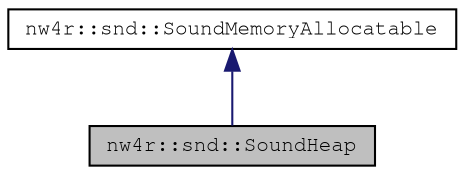 digraph "nw4r::snd::SoundHeap"
{
 // LATEX_PDF_SIZE
  edge [fontname="FreeMono",fontsize="10",labelfontname="FreeMono",labelfontsize="10"];
  node [fontname="FreeMono",fontsize="10",shape=record];
  Node1 [label="nw4r::snd::SoundHeap",height=0.2,width=0.4,color="black", fillcolor="grey75", style="filled", fontcolor="black",tooltip=" "];
  Node2 -> Node1 [dir="back",color="midnightblue",fontsize="10",style="solid",fontname="FreeMono"];
  Node2 [label="nw4r::snd::SoundMemoryAllocatable",height=0.2,width=0.4,color="black", fillcolor="white", style="filled",URL="$structnw4r_1_1snd_1_1_sound_memory_allocatable.html",tooltip=" "];
}
